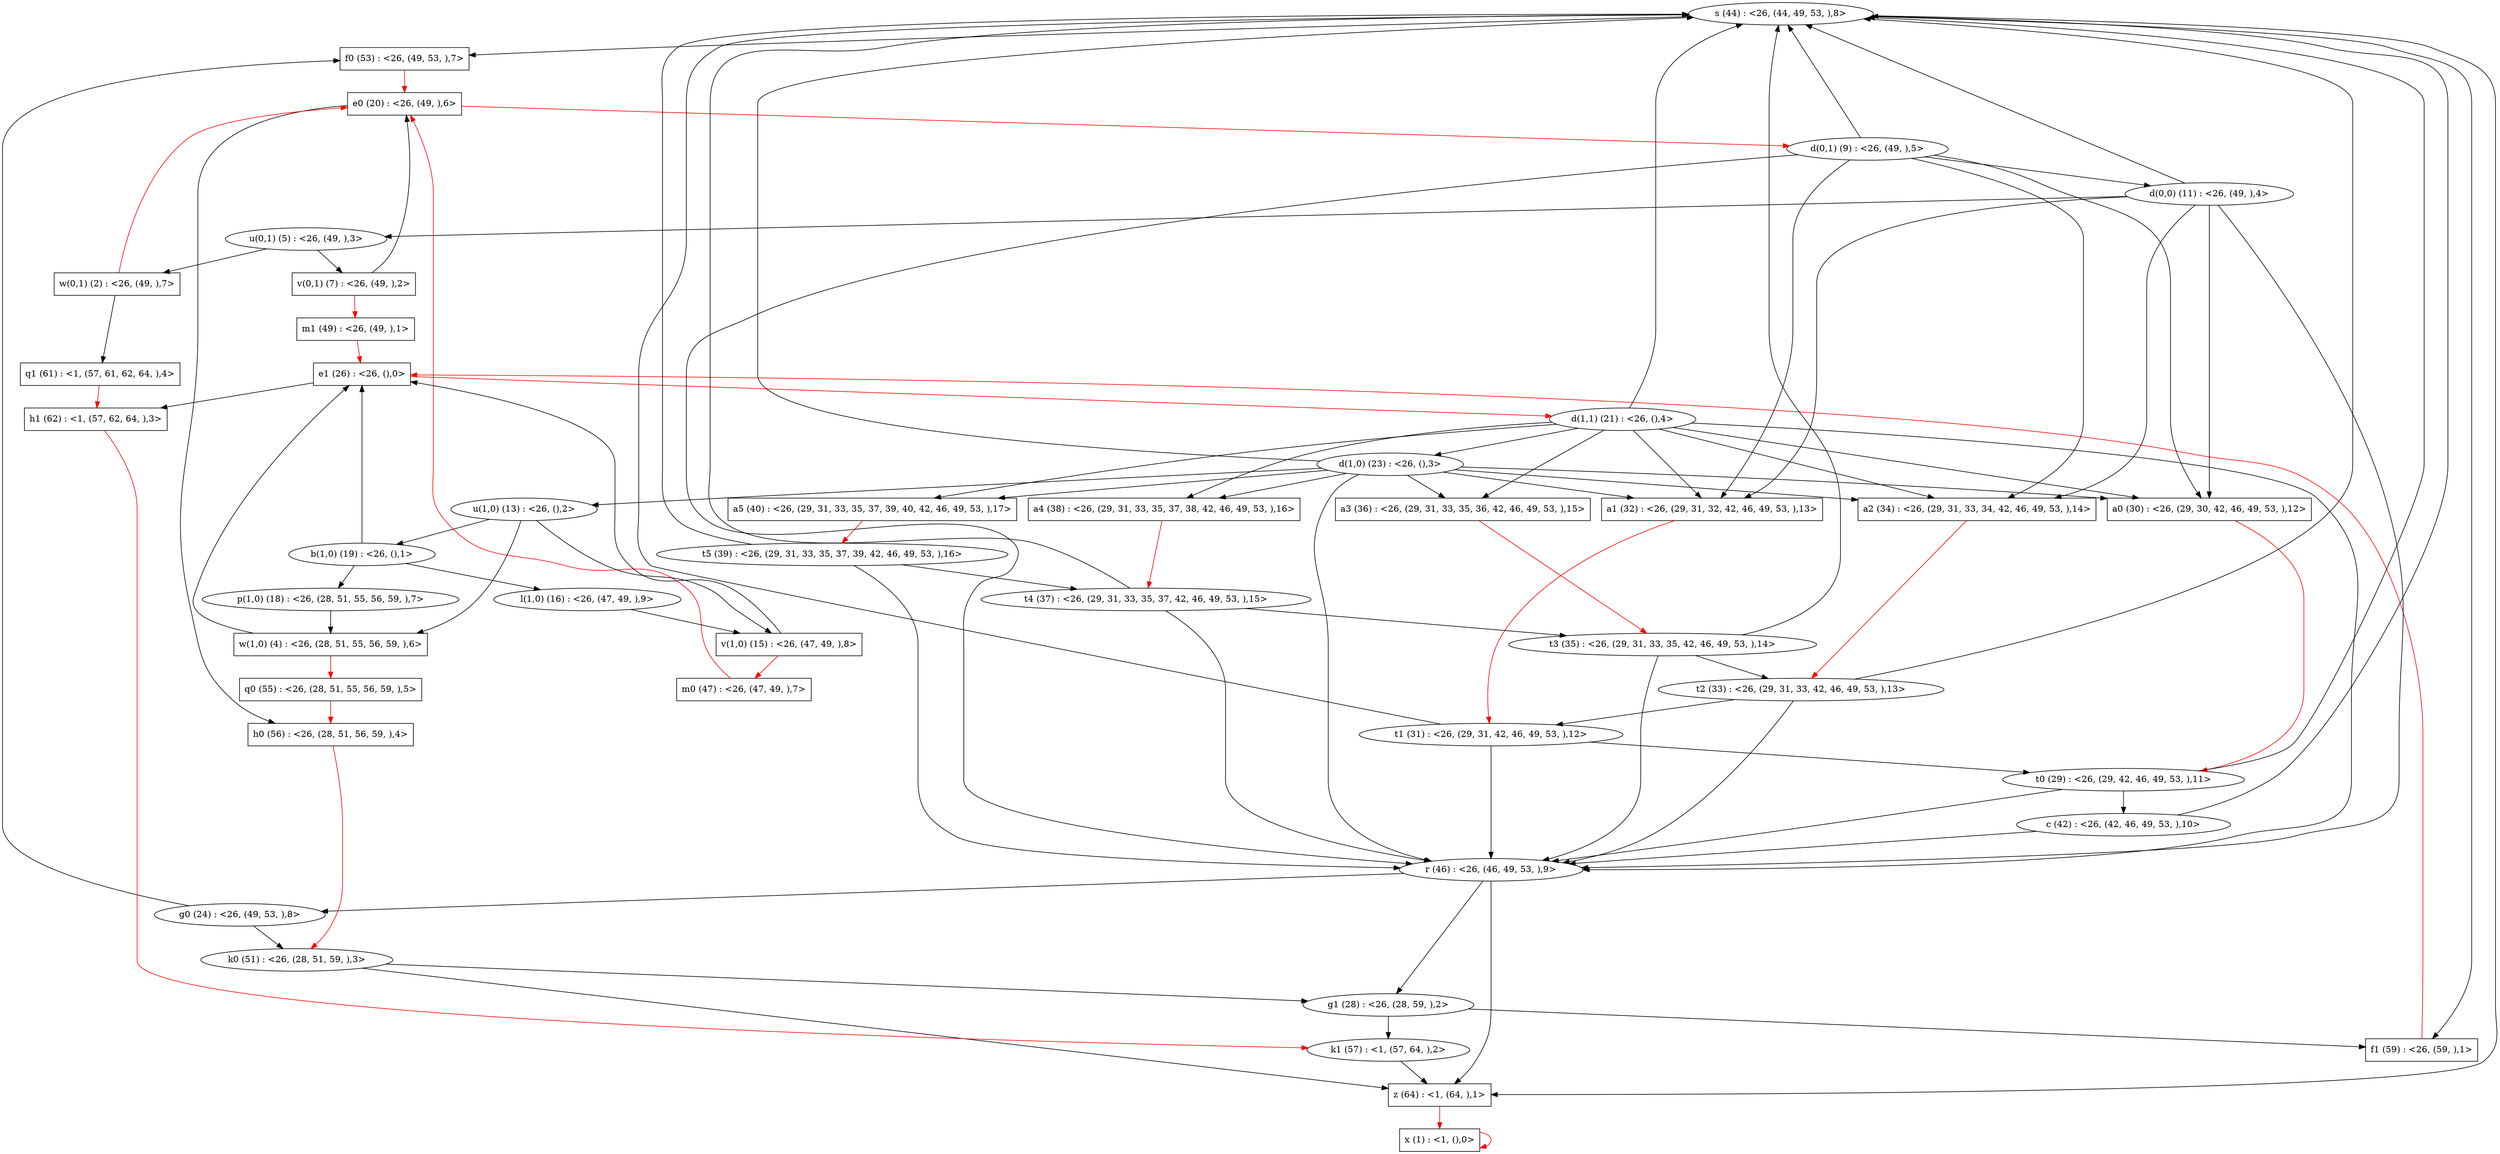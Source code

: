 digraph G { 
"x"[label="\N (1) : <1, (),0>", color=black, shape=polygon ]
"x"->"x"[color=red]
"s"[label="\N (44) : <26, (44, 49, 53, ),8>", color=black]
"s"->"z"
"s"->"f0"
"s"->"f1"
"z"[label="\N (64) : <1, (64, ),1>", color=black, shape=polygon ]
"z"->"x"[color=red]
"f0"[label="\N (53) : <26, (49, 53, ),7>", color=black, shape=polygon ]
"f0"->"e0"[color=red]
"f1"[label="\N (59) : <26, (59, ),1>", color=black, shape=polygon ]
"f1"->"e1"[color=red]
"c"[label="\N (42) : <26, (42, 46, 49, 53, ),10>", color=black]
"c"->"s"
"c"->"r"
"r"[label="\N (46) : <26, (46, 49, 53, ),9>", color=black]
"r"->"z"
"r"->"g0"
"r"->"g1"
"g0"[label="\N (24) : <26, (49, 53, ),8>", color=black]
"g0"->"f0"
"g0"->"k0"
"g1"[label="\N (28) : <26, (28, 59, ),2>", color=black]
"g1"->"f1"
"g1"->"k1"
"a0"[label="\N (30) : <26, (29, 30, 42, 46, 49, 53, ),12>", color=black, shape=polygon ]
"a0"->"t0"[color=red]
"t0"[label="\N (29) : <26, (29, 42, 46, 49, 53, ),11>", color=black]
"t0"->"s"
"t0"->"c"
"t0"->"r"
"a1"[label="\N (32) : <26, (29, 31, 32, 42, 46, 49, 53, ),13>", color=black, shape=polygon ]
"a1"->"t1"[color=red]
"t1"[label="\N (31) : <26, (29, 31, 42, 46, 49, 53, ),12>", color=black]
"t1"->"s"
"t1"->"r"
"t1"->"t0"
"a2"[label="\N (34) : <26, (29, 31, 33, 34, 42, 46, 49, 53, ),14>", color=black, shape=polygon ]
"a2"->"t2"[color=red]
"t2"[label="\N (33) : <26, (29, 31, 33, 42, 46, 49, 53, ),13>", color=black]
"t2"->"s"
"t2"->"r"
"t2"->"t1"
"a3"[label="\N (36) : <26, (29, 31, 33, 35, 36, 42, 46, 49, 53, ),15>", color=black, shape=polygon ]
"a3"->"t3"[color=red]
"t3"[label="\N (35) : <26, (29, 31, 33, 35, 42, 46, 49, 53, ),14>", color=black]
"t3"->"s"
"t3"->"r"
"t3"->"t2"
"a4"[label="\N (38) : <26, (29, 31, 33, 35, 37, 38, 42, 46, 49, 53, ),16>", color=black, shape=polygon ]
"a4"->"t4"[color=red]
"t4"[label="\N (37) : <26, (29, 31, 33, 35, 37, 42, 46, 49, 53, ),15>", color=black]
"t4"->"s"
"t4"->"r"
"t4"->"t3"
"a5"[label="\N (40) : <26, (29, 31, 33, 35, 37, 39, 40, 42, 46, 49, 53, ),17>", color=black, shape=polygon ]
"a5"->"t5"[color=red]
"t5"[label="\N (39) : <26, (29, 31, 33, 35, 37, 39, 42, 46, 49, 53, ),16>", color=black]
"t5"->"s"
"t5"->"r"
"t5"->"t4"
"u(0,1)"[label="\N (5) : <26, (49, ),3>", color=black]
"u(0,1)"->"v(0,1)"
"u(0,1)"->"w(0,1)"
"v(0,1)"[label="\N (7) : <26, (49, ),2>", color=black, shape=polygon ]
"v(0,1)"->"m1"[color=red]
"v(0,1)"->"e0"
"w(0,1)"[label="\N (2) : <26, (49, ),7>", color=black, shape=polygon ]
"w(0,1)"->"e0"[color=red]
"w(0,1)"->"q1"
"m1"[label="\N (49) : <26, (49, ),1>", color=black, shape=polygon ]
"m1"->"e1"[color=red]
"e0"[label="\N (20) : <26, (49, ),6>", color=black, shape=polygon ]
"e0"->"d(0,1)"[color=red]
"e0"->"h0"
"q1"[label="\N (61) : <1, (57, 61, 62, 64, ),4>", color=black, shape=polygon ]
"q1"->"h1"[color=red]
"d(0,1)"[label="\N (9) : <26, (49, ),5>", color=black]
"d(0,1)"->"s"
"d(0,1)"->"r"
"d(0,1)"->"a0"
"d(0,1)"->"a1"
"d(0,1)"->"a2"
"d(0,1)"->"d(0,0)"
"d(0,0)"[label="\N (11) : <26, (49, ),4>", color=black]
"d(0,0)"->"s"
"d(0,0)"->"r"
"d(0,0)"->"a0"
"d(0,0)"->"a1"
"d(0,0)"->"a2"
"d(0,0)"->"u(0,1)"
"h0"[label="\N (56) : <26, (28, 51, 56, 59, ),4>", color=black, shape=polygon ]
"h0"->"k0"[color=red]
"m0"[label="\N (47) : <26, (47, 49, ),7>", color=black, shape=polygon ]
"m0"->"e0"[color=red]
"q0"[label="\N (55) : <26, (28, 51, 55, 56, 59, ),5>", color=black, shape=polygon ]
"q0"->"h0"[color=red]
"k0"[label="\N (51) : <26, (28, 51, 59, ),3>", color=black]
"k0"->"z"
"k0"->"g1"
"u(1,0)"[label="\N (13) : <26, (),2>", color=black]
"u(1,0)"->"v(1,0)"
"u(1,0)"->"w(1,0)"
"u(1,0)"->"b(1,0)"
"v(1,0)"[label="\N (15) : <26, (47, 49, ),8>", color=black, shape=polygon ]
"v(1,0)"->"m0"[color=red]
"v(1,0)"->"e1"
"w(1,0)"[label="\N (4) : <26, (28, 51, 55, 56, 59, ),6>", color=black, shape=polygon ]
"w(1,0)"->"q0"[color=red]
"w(1,0)"->"e1"
"b(1,0)"[label="\N (19) : <26, (),1>", color=black]
"b(1,0)"->"l(1,0)"
"b(1,0)"->"p(1,0)"
"b(1,0)"->"e1"
"l(1,0)"[label="\N (16) : <26, (47, 49, ),9>", color=black]
"l(1,0)"->"v(1,0)"
"p(1,0)"[label="\N (18) : <26, (28, 51, 55, 56, 59, ),7>", color=black]
"p(1,0)"->"w(1,0)"
"e1"[label="\N (26) : <26, (),0>", color=black, shape=polygon ]
"e1"->"d(1,1)"[color=red]
"e1"->"h1"
"d(1,1)"[label="\N (21) : <26, (),4>", color=black]
"d(1,1)"->"s"
"d(1,1)"->"r"
"d(1,1)"->"a0"
"d(1,1)"->"a1"
"d(1,1)"->"a2"
"d(1,1)"->"a3"
"d(1,1)"->"a4"
"d(1,1)"->"a5"
"d(1,1)"->"d(1,0)"
"d(1,0)"[label="\N (23) : <26, (),3>", color=black]
"d(1,0)"->"s"
"d(1,0)"->"r"
"d(1,0)"->"a0"
"d(1,0)"->"a1"
"d(1,0)"->"a2"
"d(1,0)"->"a3"
"d(1,0)"->"a4"
"d(1,0)"->"a5"
"d(1,0)"->"u(1,0)"
"h1"[label="\N (62) : <1, (57, 62, 64, ),3>", color=black, shape=polygon ]
"h1"->"k1"[color=red]
"k1"[label="\N (57) : <1, (57, 64, ),2>", color=black]
"k1"->"z"
}
